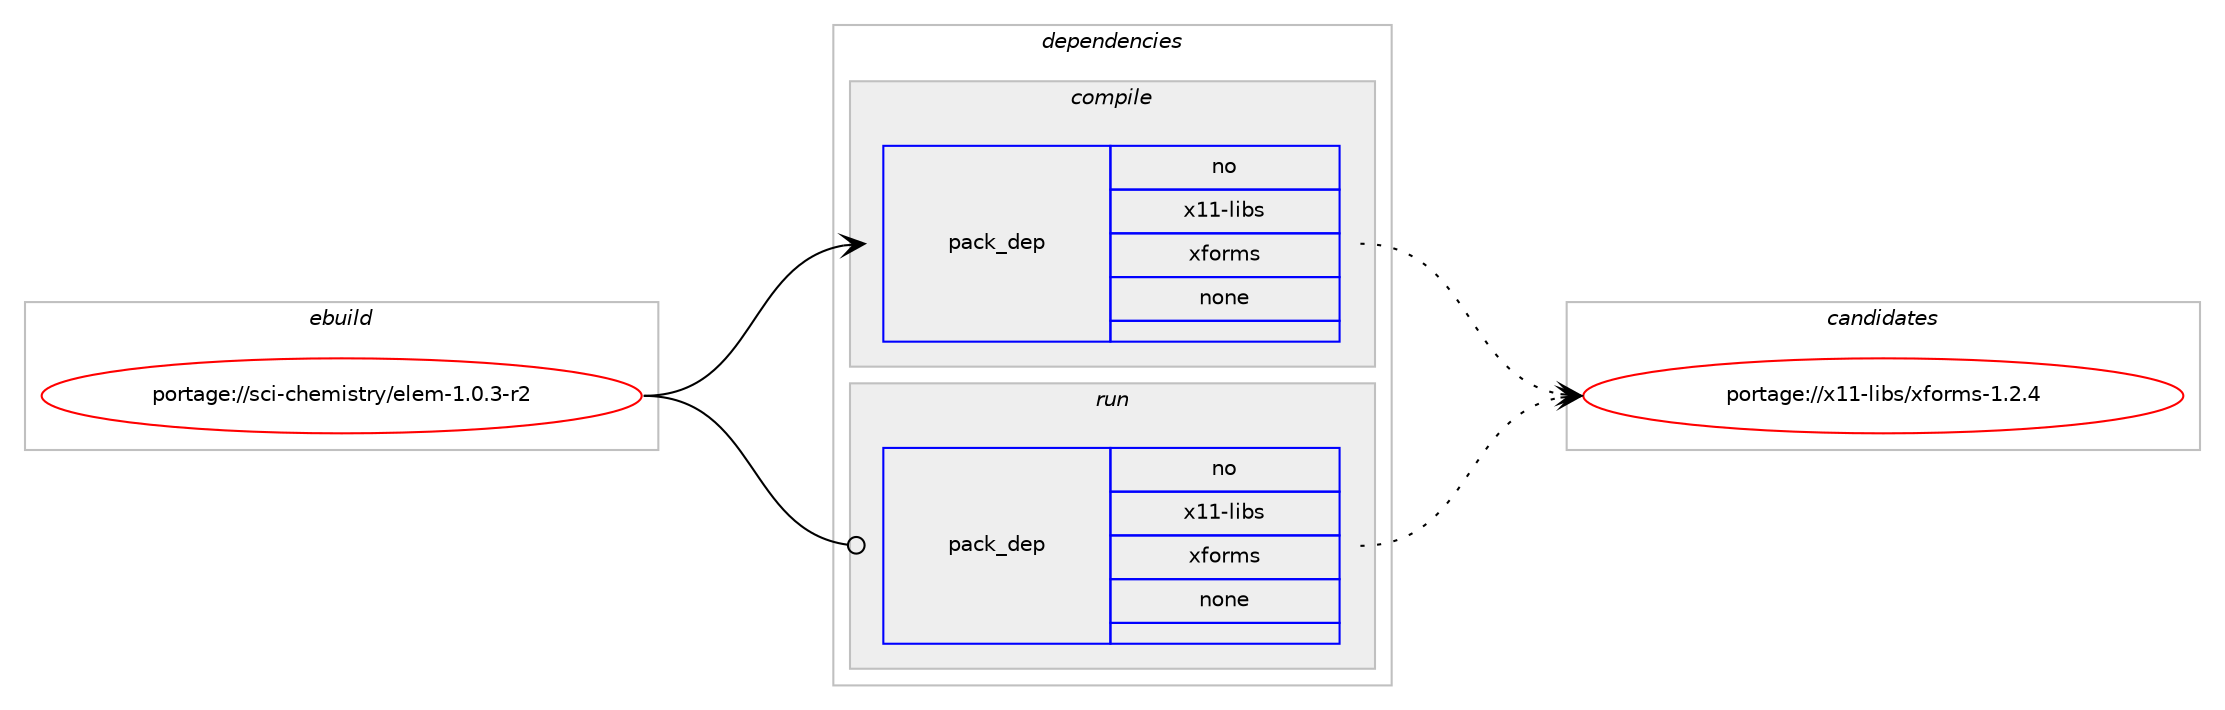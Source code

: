 digraph prolog {

# *************
# Graph options
# *************

newrank=true;
concentrate=true;
compound=true;
graph [rankdir=LR,fontname=Helvetica,fontsize=10,ranksep=1.5];#, ranksep=2.5, nodesep=0.2];
edge  [arrowhead=vee];
node  [fontname=Helvetica,fontsize=10];

# **********
# The ebuild
# **********

subgraph cluster_leftcol {
color=gray;
rank=same;
label=<<i>ebuild</i>>;
id [label="portage://sci-chemistry/elem-1.0.3-r2", color=red, width=4, href="../sci-chemistry/elem-1.0.3-r2.svg"];
}

# ****************
# The dependencies
# ****************

subgraph cluster_midcol {
color=gray;
label=<<i>dependencies</i>>;
subgraph cluster_compile {
fillcolor="#eeeeee";
style=filled;
label=<<i>compile</i>>;
subgraph pack46461 {
dependency60167 [label=<<TABLE BORDER="0" CELLBORDER="1" CELLSPACING="0" CELLPADDING="4" WIDTH="220"><TR><TD ROWSPAN="6" CELLPADDING="30">pack_dep</TD></TR><TR><TD WIDTH="110">no</TD></TR><TR><TD>x11-libs</TD></TR><TR><TD>xforms</TD></TR><TR><TD>none</TD></TR><TR><TD></TD></TR></TABLE>>, shape=none, color=blue];
}
id:e -> dependency60167:w [weight=20,style="solid",arrowhead="vee"];
}
subgraph cluster_compileandrun {
fillcolor="#eeeeee";
style=filled;
label=<<i>compile and run</i>>;
}
subgraph cluster_run {
fillcolor="#eeeeee";
style=filled;
label=<<i>run</i>>;
subgraph pack46462 {
dependency60168 [label=<<TABLE BORDER="0" CELLBORDER="1" CELLSPACING="0" CELLPADDING="4" WIDTH="220"><TR><TD ROWSPAN="6" CELLPADDING="30">pack_dep</TD></TR><TR><TD WIDTH="110">no</TD></TR><TR><TD>x11-libs</TD></TR><TR><TD>xforms</TD></TR><TR><TD>none</TD></TR><TR><TD></TD></TR></TABLE>>, shape=none, color=blue];
}
id:e -> dependency60168:w [weight=20,style="solid",arrowhead="odot"];
}
}

# **************
# The candidates
# **************

subgraph cluster_choices {
rank=same;
color=gray;
label=<<i>candidates</i>>;

subgraph choice46461 {
color=black;
nodesep=1;
choice1204949451081059811547120102111114109115454946504652 [label="portage://x11-libs/xforms-1.2.4", color=red, width=4,href="../x11-libs/xforms-1.2.4.svg"];
dependency60167:e -> choice1204949451081059811547120102111114109115454946504652:w [style=dotted,weight="100"];
}
subgraph choice46462 {
color=black;
nodesep=1;
choice1204949451081059811547120102111114109115454946504652 [label="portage://x11-libs/xforms-1.2.4", color=red, width=4,href="../x11-libs/xforms-1.2.4.svg"];
dependency60168:e -> choice1204949451081059811547120102111114109115454946504652:w [style=dotted,weight="100"];
}
}

}
